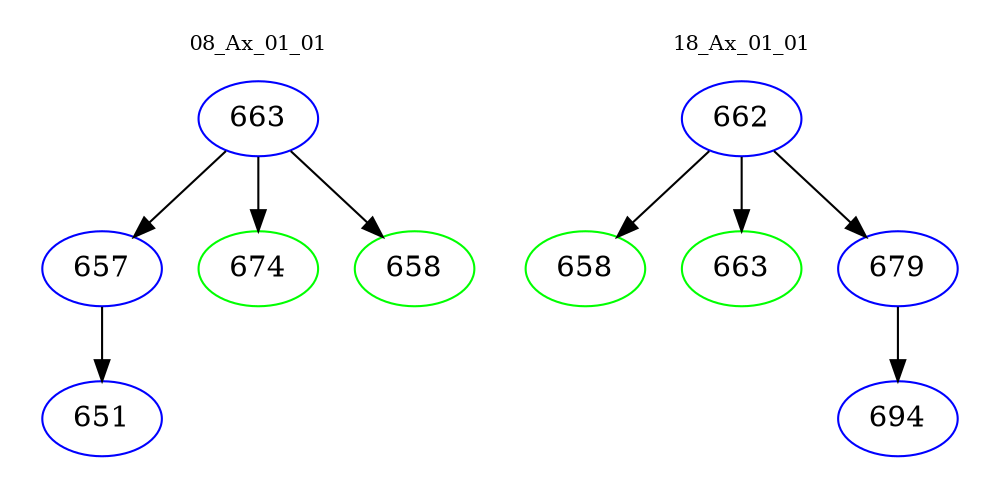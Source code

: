 digraph{
subgraph cluster_0 {
color = white
label = "08_Ax_01_01";
fontsize=10;
T0_663 [label="663", color="blue"]
T0_663 -> T0_657 [color="black"]
T0_657 [label="657", color="blue"]
T0_657 -> T0_651 [color="black"]
T0_651 [label="651", color="blue"]
T0_663 -> T0_674 [color="black"]
T0_674 [label="674", color="green"]
T0_663 -> T0_658 [color="black"]
T0_658 [label="658", color="green"]
}
subgraph cluster_1 {
color = white
label = "18_Ax_01_01";
fontsize=10;
T1_662 [label="662", color="blue"]
T1_662 -> T1_658 [color="black"]
T1_658 [label="658", color="green"]
T1_662 -> T1_663 [color="black"]
T1_663 [label="663", color="green"]
T1_662 -> T1_679 [color="black"]
T1_679 [label="679", color="blue"]
T1_679 -> T1_694 [color="black"]
T1_694 [label="694", color="blue"]
}
}
